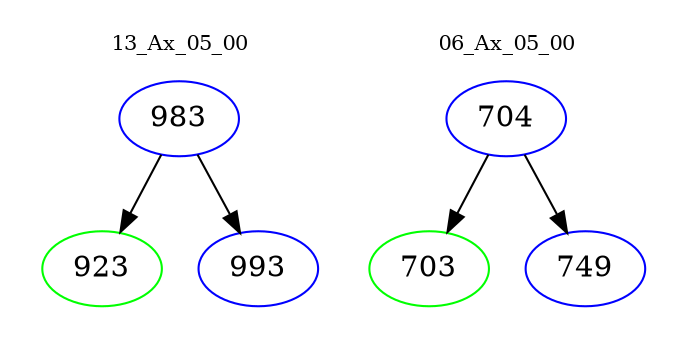 digraph{
subgraph cluster_0 {
color = white
label = "13_Ax_05_00";
fontsize=10;
T0_983 [label="983", color="blue"]
T0_983 -> T0_923 [color="black"]
T0_923 [label="923", color="green"]
T0_983 -> T0_993 [color="black"]
T0_993 [label="993", color="blue"]
}
subgraph cluster_1 {
color = white
label = "06_Ax_05_00";
fontsize=10;
T1_704 [label="704", color="blue"]
T1_704 -> T1_703 [color="black"]
T1_703 [label="703", color="green"]
T1_704 -> T1_749 [color="black"]
T1_749 [label="749", color="blue"]
}
}
